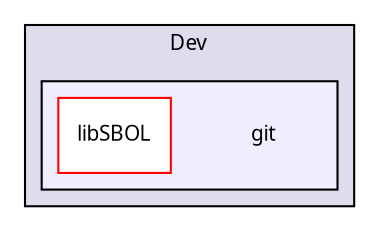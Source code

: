 digraph "/Users/bbartley/Dev/git" {
  compound=true
  node [ fontsize="10", fontname="FreeSans.ttf"];
  edge [ labelfontsize="10", labelfontname="FreeSans.ttf"];
  subgraph clusterdir_ad2b3518b6ff8020e6ece2469bc5e793 {
    graph [ bgcolor="#ddddee", pencolor="black", label="Dev" fontname="FreeSans.ttf", fontsize="10", URL="dir_ad2b3518b6ff8020e6ece2469bc5e793.html"]
  subgraph clusterdir_59d233a1711e1dd823533c8983d914f6 {
    graph [ bgcolor="#eeeeff", pencolor="black", label="" URL="dir_59d233a1711e1dd823533c8983d914f6.html"];
    dir_59d233a1711e1dd823533c8983d914f6 [shape=plaintext label="git"];
    dir_42d929c8dbf52848391b2c813969d717 [shape=box label="libSBOL" color="red" fillcolor="white" style="filled" URL="dir_42d929c8dbf52848391b2c813969d717.html"];
  }
  }
}
